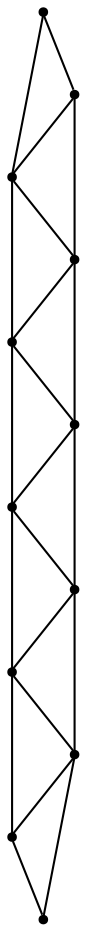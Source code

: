 graph {
  node [shape=point,comment="{\"directed\":false,\"doi\":\"10.1007/978-3-540-70904-6_32\",\"figure\":\"4 (3)\"}"]

  v0 [pos="1298.679069767442,2278.3749898274737"]
  v1 [pos="1387.3205441497093,2396.5000788370767"]
  v2 [pos="1210.1000726744187,2396.5000788370767"]
  v3 [pos="1121.5211073764535,2278.3749898274737"]
  v4 [pos="1032.879632994186,2396.5000788370767"]
  v5 [pos="944.3631767805233,2278.3749898274737"]
  v6 [pos="855.7216706031977,2396.5000788370767"]
  v7 [pos="767.0801962209302,2278.3749898274737"]
  v8 [pos="678.5637241097384,2396.5000788370767"]
  v9 [pos="589.9222179324129,2278.3749898274737"]
  v10 [pos="501.2807435501454,2396.5000788370767"]
  v11 [pos="412.76428733648254,2278.3749898274737"]

  v0 -- v1 [id="-1",pos="1298.679069767442,2278.3749898274737 1387.3205441497093,2396.5000788370767 1387.3205441497093,2396.5000788370767 1387.3205441497093,2396.5000788370767"]
  v11 -- v9 [id="-2",pos="412.76428733648254,2278.3749898274737 589.9222179324129,2278.3749898274737 589.9222179324129,2278.3749898274737 589.9222179324129,2278.3749898274737"]
  v11 -- v10 [id="-3",pos="412.76428733648254,2278.3749898274737 501.2807435501454,2396.5000788370767 501.2807435501454,2396.5000788370767 501.2807435501454,2396.5000788370767"]
  v10 -- v8 [id="-4",pos="501.2807435501454,2396.5000788370767 678.5637241097384,2396.5000788370767 678.5637241097384,2396.5000788370767 678.5637241097384,2396.5000788370767"]
  v10 -- v9 [id="-5",pos="501.2807435501454,2396.5000788370767 589.9222179324129,2278.3749898274737 589.9222179324129,2278.3749898274737 589.9222179324129,2278.3749898274737"]
  v9 -- v7 [id="-6",pos="589.9222179324129,2278.3749898274737 767.0801962209302,2278.3749898274737 767.0801962209302,2278.3749898274737 767.0801962209302,2278.3749898274737"]
  v9 -- v8 [id="-7",pos="589.9222179324129,2278.3749898274737 678.5637241097384,2396.5000788370767 678.5637241097384,2396.5000788370767 678.5637241097384,2396.5000788370767"]
  v8 -- v6 [id="-8",pos="678.5637241097384,2396.5000788370767 855.7216706031977,2396.5000788370767 855.7216706031977,2396.5000788370767 855.7216706031977,2396.5000788370767"]
  v8 -- v7 [id="-9",pos="678.5637241097384,2396.5000788370767 767.0801962209302,2278.3749898274737 767.0801962209302,2278.3749898274737 767.0801962209302,2278.3749898274737"]
  v7 -- v5 [id="-10",pos="767.0801962209302,2278.3749898274737 944.3631767805233,2278.3749898274737 944.3631767805233,2278.3749898274737 944.3631767805233,2278.3749898274737"]
  v7 -- v6 [id="-11",pos="767.0801962209302,2278.3749898274737 855.7216706031977,2396.5000788370767 855.7216706031977,2396.5000788370767 855.7216706031977,2396.5000788370767"]
  v6 -- v4 [id="-12",pos="855.7216706031977,2396.5000788370767 1032.879632994186,2396.5000788370767 1032.879632994186,2396.5000788370767 1032.879632994186,2396.5000788370767"]
  v6 -- v5 [id="-13",pos="855.7216706031977,2396.5000788370767 944.3631767805233,2278.3749898274737 944.3631767805233,2278.3749898274737 944.3631767805233,2278.3749898274737"]
  v5 -- v3 [id="-14",pos="944.3631767805233,2278.3749898274737 1121.5211073764535,2278.3749898274737 1121.5211073764535,2278.3749898274737 1121.5211073764535,2278.3749898274737"]
  v5 -- v4 [id="-15",pos="944.3631767805233,2278.3749898274737 1032.879632994186,2396.5000788370767 1032.879632994186,2396.5000788370767 1032.879632994186,2396.5000788370767"]
  v4 -- v2 [id="-16",pos="1032.879632994186,2396.5000788370767 1210.1000726744187,2396.5000788370767 1210.1000726744187,2396.5000788370767 1210.1000726744187,2396.5000788370767"]
  v4 -- v3 [id="-17",pos="1032.879632994186,2396.5000788370767 1121.5211073764535,2278.3749898274737 1121.5211073764535,2278.3749898274737 1121.5211073764535,2278.3749898274737"]
  v3 -- v0 [id="-18",pos="1121.5211073764535,2278.3749898274737 1298.679069767442,2278.3749898274737 1298.679069767442,2278.3749898274737 1298.679069767442,2278.3749898274737"]
  v3 -- v2 [id="-19",pos="1121.5211073764535,2278.3749898274737 1210.1000726744187,2396.5000788370767 1210.1000726744187,2396.5000788370767 1210.1000726744187,2396.5000788370767"]
  v2 -- v1 [id="-20",pos="1210.1000726744187,2396.5000788370767 1387.3205441497093,2396.5000788370767 1387.3205441497093,2396.5000788370767 1387.3205441497093,2396.5000788370767"]
  v2 -- v0 [id="-21",pos="1210.1000726744187,2396.5000788370767 1298.679069767442,2278.3749898274737 1298.679069767442,2278.3749898274737 1298.679069767442,2278.3749898274737"]
}